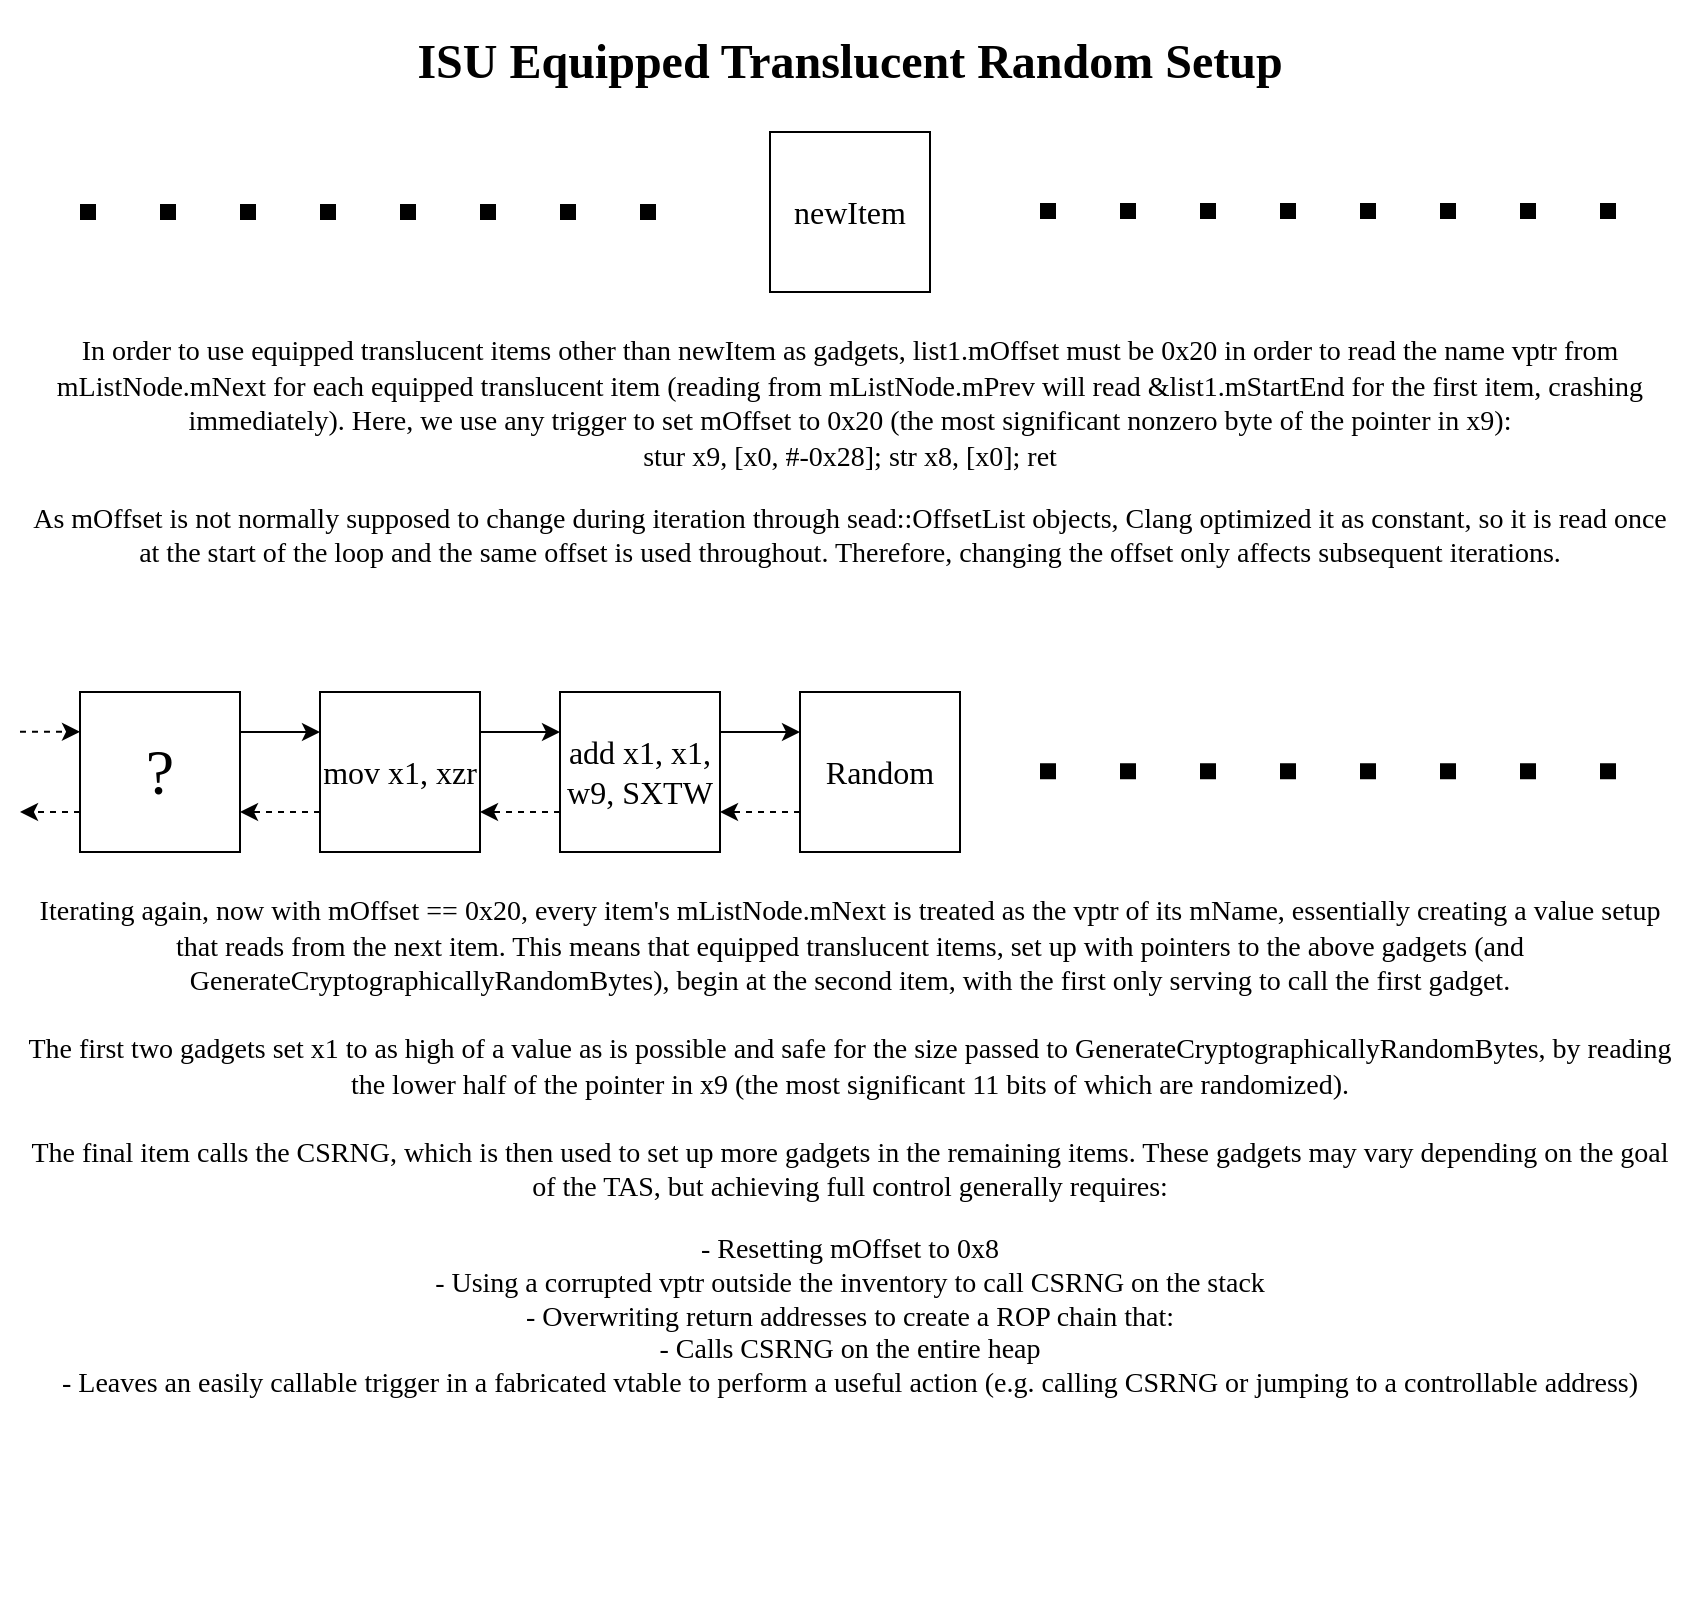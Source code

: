 <mxfile compressed="false" version="24.8.4">
  <diagram name="Setup" id="-GgADEnqL7QRwjAS-YSb">
    <mxGraphModel dx="1434" dy="818" grid="1" gridSize="10" guides="1" tooltips="1" connect="1" arrows="1" fold="1" page="1" pageScale="1" pageWidth="850" pageHeight="1100" math="0" shadow="0">
      <root>
        <mxCell id="0" />
        <mxCell id="1" parent="0" />
        <mxCell id="b_Z4Wu49CTBc0JAxHN4Z-1" value="&lt;font style=&quot;font-size: 16px;&quot;&gt;newItem&lt;/font&gt;" style="whiteSpace=wrap;html=1;aspect=fixed;fontFamily=CaskaydiaCove Nerd Font;" parent="1" vertex="1">
          <mxGeometry x="385" y="80" width="80" height="80" as="geometry" />
        </mxCell>
        <mxCell id="b_Z4Wu49CTBc0JAxHN4Z-2" value="&lt;h1&gt;&lt;font face=&quot;CaskaydiaCove Nerd Font&quot;&gt;ISU Equipped Translucent Random Setup&lt;/font&gt;&lt;/h1&gt;" style="text;html=1;align=center;verticalAlign=middle;whiteSpace=wrap;rounded=0;" parent="1" vertex="1">
          <mxGeometry y="30" width="850" height="30" as="geometry" />
        </mxCell>
        <mxCell id="b_Z4Wu49CTBc0JAxHN4Z-3" value="" style="endArrow=none;dashed=1;html=1;strokeWidth=8;rounded=0;dashPattern=1 4;" parent="1" edge="1">
          <mxGeometry width="50" height="50" relative="1" as="geometry">
            <mxPoint x="40" y="120" as="sourcePoint" />
            <mxPoint x="360" y="120" as="targetPoint" />
          </mxGeometry>
        </mxCell>
        <mxCell id="b_Z4Wu49CTBc0JAxHN4Z-4" value="" style="endArrow=none;dashed=1;html=1;strokeWidth=8;rounded=0;dashPattern=1 4;" parent="1" edge="1">
          <mxGeometry width="50" height="50" relative="1" as="geometry">
            <mxPoint x="520" y="119.5" as="sourcePoint" />
            <mxPoint x="840" y="119.5" as="targetPoint" />
          </mxGeometry>
        </mxCell>
        <mxCell id="b_Z4Wu49CTBc0JAxHN4Z-5" value="&lt;p style=&quot;line-height: 100%;&quot;&gt;&lt;/p&gt;&lt;h1 style=&quot;margin-top: 0px; line-height: 57%;&quot;&gt;&lt;font face=&quot;CaskaydiaCove Nerd Font&quot;&gt;&lt;span style=&quot;font-size: 14px; font-weight: 400;&quot;&gt;In order to use equipped translucent items other than newItem as gadgets, list1.mOffset must be 0x20 in order to read the name vptr from mListNode.mNext for each equipped translucent item (reading from mListNode.mPrev will read &amp;amp;list1.mStartEnd for the first item, crashing immediately). Here, we use any trigger to set mOffset to 0x20 (the most significant nonzero byte of the pointer in x9):&lt;br&gt;stur x9, [x0, #-0x28]; str x8, [x0]; ret&lt;/span&gt;&lt;/font&gt;&lt;/h1&gt;&lt;div style=&quot;&quot;&gt;&lt;font face=&quot;CaskaydiaCove Nerd Font&quot;&gt;&lt;span style=&quot;font-size: 14px;&quot;&gt;As mOffset is not normally supposed to change during iteration through sead::OffsetList objects, Clang optimized it as constant, so it is read once at the start of the loop and the same offset is used throughout. Therefore, changing the offset only affects subsequent iterations.&lt;/span&gt;&lt;/font&gt;&lt;/div&gt;&lt;p&gt;&lt;/p&gt;" style="text;html=1;whiteSpace=wrap;overflow=hidden;rounded=0;align=center;" parent="1" vertex="1">
          <mxGeometry x="10" y="160" width="830" height="180" as="geometry" />
        </mxCell>
        <mxCell id="b_Z4Wu49CTBc0JAxHN4Z-24" style="edgeStyle=orthogonalEdgeStyle;rounded=0;orthogonalLoop=1;jettySize=auto;html=1;exitX=0;exitY=0.75;exitDx=0;exitDy=0;dashed=1;" parent="1" source="b_Z4Wu49CTBc0JAxHN4Z-8" edge="1">
          <mxGeometry relative="1" as="geometry">
            <mxPoint x="10" y="419.857" as="targetPoint" />
          </mxGeometry>
        </mxCell>
        <mxCell id="b_Z4Wu49CTBc0JAxHN4Z-25" style="edgeStyle=orthogonalEdgeStyle;rounded=0;orthogonalLoop=1;jettySize=auto;html=1;exitX=0;exitY=0.25;exitDx=0;exitDy=0;entryX=0;entryY=0.25;entryDx=0;entryDy=0;dashed=1;" parent="1" target="b_Z4Wu49CTBc0JAxHN4Z-8" edge="1">
          <mxGeometry relative="1" as="geometry">
            <mxPoint x="10" y="379.857" as="sourcePoint" />
          </mxGeometry>
        </mxCell>
        <mxCell id="b_Z4Wu49CTBc0JAxHN4Z-26" style="edgeStyle=orthogonalEdgeStyle;rounded=0;orthogonalLoop=1;jettySize=auto;html=1;exitX=1;exitY=0.25;exitDx=0;exitDy=0;entryX=0;entryY=0.25;entryDx=0;entryDy=0;" parent="1" source="b_Z4Wu49CTBc0JAxHN4Z-8" target="b_Z4Wu49CTBc0JAxHN4Z-13" edge="1">
          <mxGeometry relative="1" as="geometry" />
        </mxCell>
        <mxCell id="b_Z4Wu49CTBc0JAxHN4Z-8" value="&lt;font style=&quot;font-size: 32px;&quot;&gt;?&lt;/font&gt;" style="whiteSpace=wrap;html=1;aspect=fixed;fontFamily=CaskaydiaCove Nerd Font;" parent="1" vertex="1">
          <mxGeometry x="40" y="360" width="80" height="80" as="geometry" />
        </mxCell>
        <mxCell id="b_Z4Wu49CTBc0JAxHN4Z-27" style="edgeStyle=orthogonalEdgeStyle;rounded=0;orthogonalLoop=1;jettySize=auto;html=1;exitX=0;exitY=0.75;exitDx=0;exitDy=0;entryX=1;entryY=0.75;entryDx=0;entryDy=0;dashed=1;" parent="1" source="b_Z4Wu49CTBc0JAxHN4Z-13" target="b_Z4Wu49CTBc0JAxHN4Z-8" edge="1">
          <mxGeometry relative="1" as="geometry" />
        </mxCell>
        <mxCell id="b_Z4Wu49CTBc0JAxHN4Z-30" style="edgeStyle=orthogonalEdgeStyle;rounded=0;orthogonalLoop=1;jettySize=auto;html=1;exitX=1;exitY=0.25;exitDx=0;exitDy=0;entryX=0;entryY=0.25;entryDx=0;entryDy=0;" parent="1" source="b_Z4Wu49CTBc0JAxHN4Z-13" target="b_Z4Wu49CTBc0JAxHN4Z-16" edge="1">
          <mxGeometry relative="1" as="geometry" />
        </mxCell>
        <mxCell id="b_Z4Wu49CTBc0JAxHN4Z-13" value="&lt;font style=&quot;font-size: 16px;&quot;&gt;mov x1, xzr&lt;/font&gt;" style="whiteSpace=wrap;html=1;aspect=fixed;fontFamily=CaskaydiaCove Nerd Font;" parent="1" vertex="1">
          <mxGeometry x="160" y="360" width="80" height="80" as="geometry" />
        </mxCell>
        <mxCell id="b_Z4Wu49CTBc0JAxHN4Z-31" style="edgeStyle=orthogonalEdgeStyle;rounded=0;orthogonalLoop=1;jettySize=auto;html=1;exitX=0;exitY=0.75;exitDx=0;exitDy=0;entryX=1;entryY=0.75;entryDx=0;entryDy=0;dashed=1;" parent="1" source="b_Z4Wu49CTBc0JAxHN4Z-16" target="b_Z4Wu49CTBc0JAxHN4Z-13" edge="1">
          <mxGeometry relative="1" as="geometry" />
        </mxCell>
        <mxCell id="b_Z4Wu49CTBc0JAxHN4Z-36" style="edgeStyle=orthogonalEdgeStyle;rounded=0;orthogonalLoop=1;jettySize=auto;html=1;exitX=1;exitY=0.25;exitDx=0;exitDy=0;entryX=0;entryY=0.25;entryDx=0;entryDy=0;" parent="1" source="b_Z4Wu49CTBc0JAxHN4Z-16" target="b_Z4Wu49CTBc0JAxHN4Z-34" edge="1">
          <mxGeometry relative="1" as="geometry" />
        </mxCell>
        <mxCell id="b_Z4Wu49CTBc0JAxHN4Z-16" value="&lt;font style=&quot;font-size: 16px;&quot;&gt;add x1, x1, w9, SXTW&lt;/font&gt;" style="whiteSpace=wrap;html=1;aspect=fixed;fontFamily=CaskaydiaCove Nerd Font;" parent="1" vertex="1">
          <mxGeometry x="280" y="360" width="80" height="80" as="geometry" />
        </mxCell>
        <mxCell id="b_Z4Wu49CTBc0JAxHN4Z-35" style="edgeStyle=orthogonalEdgeStyle;rounded=0;orthogonalLoop=1;jettySize=auto;html=1;exitX=0;exitY=0.75;exitDx=0;exitDy=0;entryX=1;entryY=0.75;entryDx=0;entryDy=0;dashed=1;" parent="1" source="b_Z4Wu49CTBc0JAxHN4Z-34" target="b_Z4Wu49CTBc0JAxHN4Z-16" edge="1">
          <mxGeometry relative="1" as="geometry" />
        </mxCell>
        <mxCell id="b_Z4Wu49CTBc0JAxHN4Z-34" value="&lt;font style=&quot;font-size: 16px;&quot;&gt;Random&lt;/font&gt;" style="whiteSpace=wrap;html=1;aspect=fixed;fontFamily=CaskaydiaCove Nerd Font;" parent="1" vertex="1">
          <mxGeometry x="400" y="360" width="80" height="80" as="geometry" />
        </mxCell>
        <mxCell id="b_Z4Wu49CTBc0JAxHN4Z-37" value="" style="endArrow=none;dashed=1;html=1;strokeWidth=8;rounded=0;dashPattern=1 4;" parent="1" edge="1">
          <mxGeometry width="50" height="50" relative="1" as="geometry">
            <mxPoint x="520" y="399.66" as="sourcePoint" />
            <mxPoint x="840" y="399.66" as="targetPoint" />
          </mxGeometry>
        </mxCell>
        <mxCell id="b_Z4Wu49CTBc0JAxHN4Z-40" value="&lt;p style=&quot;line-height: 100%;&quot;&gt;&lt;/p&gt;&lt;h1 style=&quot;margin-top: 0px; line-height: 57%;&quot;&gt;&lt;font face=&quot;CaskaydiaCove Nerd Font&quot;&gt;&lt;span style=&quot;font-size: 14px; font-weight: 400;&quot;&gt;Iterating again, now with mOffset == 0x20, every item&#39;s mListNode.mNext is treated as the vptr of its mName, essentially creating a value setup that reads from the next item. This means that equipped translucent items, set up with pointers to the above gadgets (and GenerateCryptographicallyRandomBytes), begin at the second item, with the first only serving to call the first gadget.&lt;/span&gt;&lt;/font&gt;&lt;/h1&gt;&lt;h1 style=&quot;margin-top: 0px; line-height: 57%;&quot;&gt;&lt;font face=&quot;CaskaydiaCove Nerd Font&quot;&gt;&lt;span style=&quot;font-size: 14px; font-weight: 400;&quot;&gt;The first two gadgets set x1 to as high of a value as is possible and safe for the size passed to GenerateCryptographicallyRandomBytes, by reading the lower half of the pointer in x9 (the most significant 11 bits of which are randomized).&lt;/span&gt;&lt;/font&gt;&lt;/h1&gt;&lt;h1 style=&quot;margin-top: 0px; line-height: 57%;&quot;&gt;&lt;font face=&quot;CaskaydiaCove Nerd Font&quot;&gt;&lt;span style=&quot;font-size: 14px; font-weight: 400;&quot;&gt;The final item calls the CSRNG, which is then used to set up more gadgets in the remaining items. These gadgets may vary depending on the goal of the TAS, but achieving full control generally requires:&lt;/span&gt;&lt;/font&gt;&lt;/h1&gt;&lt;div&gt;&lt;font face=&quot;CaskaydiaCove Nerd Font&quot;&gt;&lt;span style=&quot;font-size: 14px; font-weight: 400;&quot;&gt;- Resetting mOffset to 0x8&lt;br&gt;- Using a corrupted vptr outside the inventory to call CSRNG on the stack&lt;br&gt;- Overwriting return addresses to create a ROP chain that:&lt;br&gt;- Calls CSRNG on the entire heap&lt;br&gt;- Leaves an easily callable trigger in a fabricated vtable to perform a useful action (e.g. calling CSRNG or jumping to a controllable address)&lt;/span&gt;&lt;/font&gt;&lt;/div&gt;&lt;p&gt;&lt;/p&gt;" style="text;html=1;whiteSpace=wrap;overflow=hidden;rounded=0;align=center;" parent="1" vertex="1">
          <mxGeometry x="10" y="440" width="830" height="370" as="geometry" />
        </mxCell>
      </root>
    </mxGraphModel>
  </diagram>
</mxfile>

